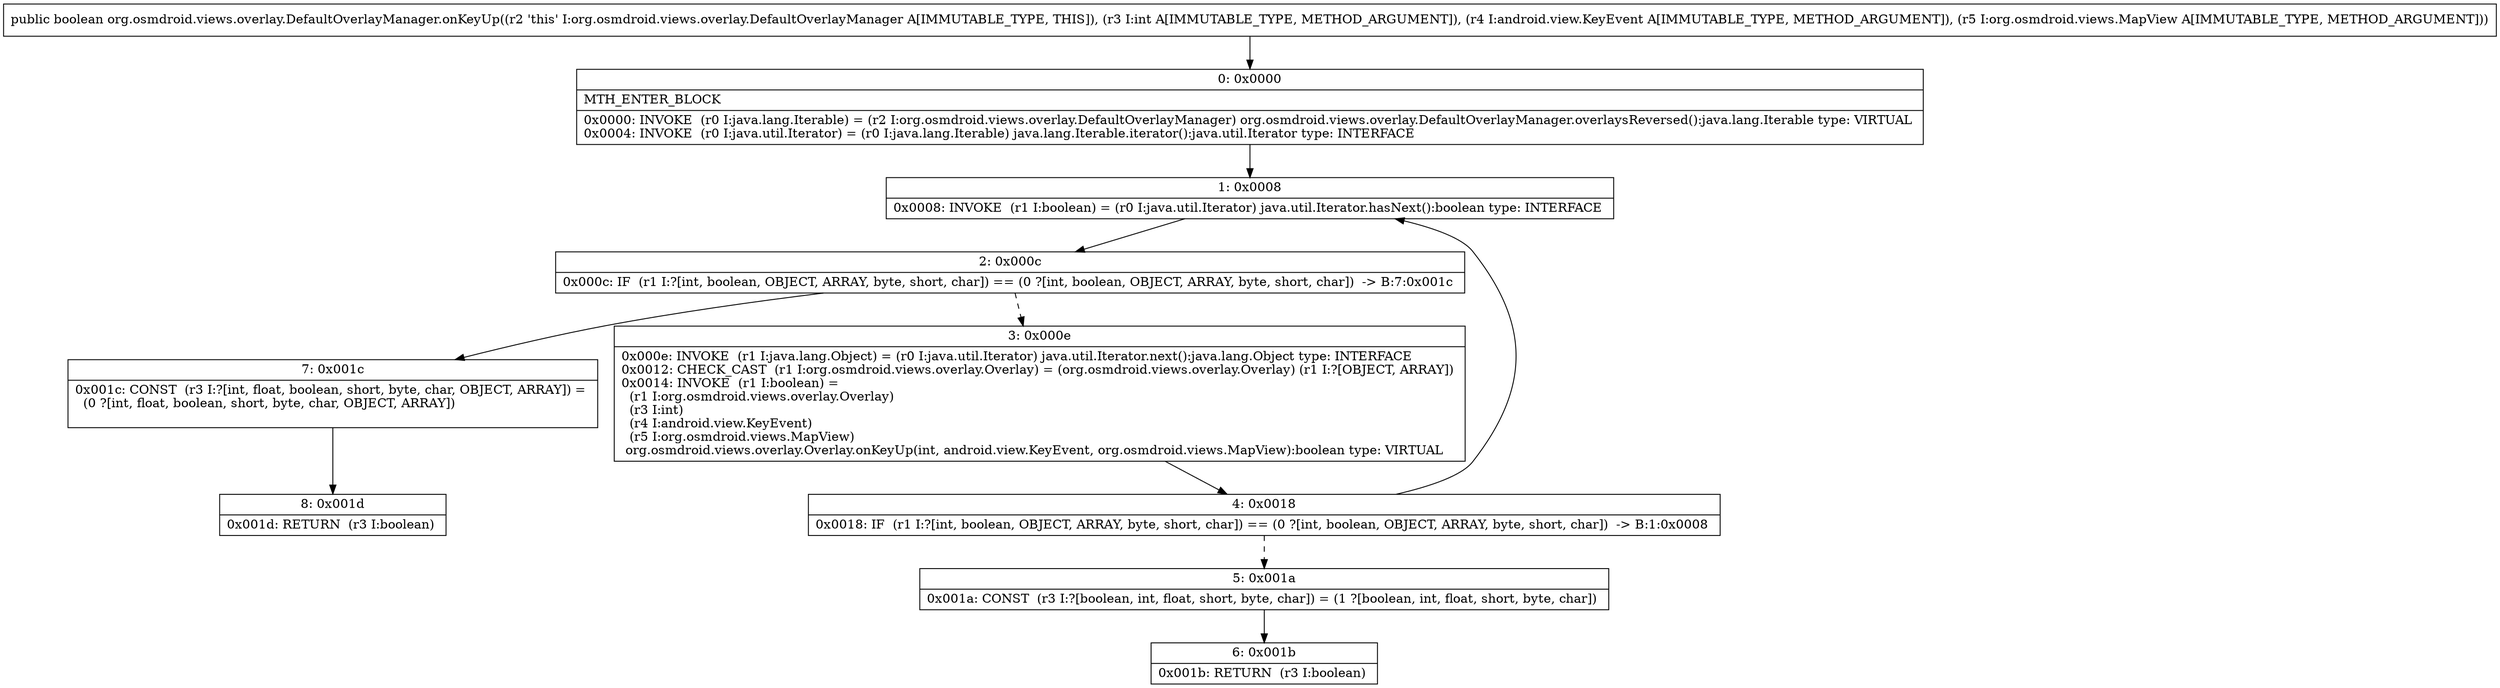 digraph "CFG fororg.osmdroid.views.overlay.DefaultOverlayManager.onKeyUp(ILandroid\/view\/KeyEvent;Lorg\/osmdroid\/views\/MapView;)Z" {
Node_0 [shape=record,label="{0\:\ 0x0000|MTH_ENTER_BLOCK\l|0x0000: INVOKE  (r0 I:java.lang.Iterable) = (r2 I:org.osmdroid.views.overlay.DefaultOverlayManager) org.osmdroid.views.overlay.DefaultOverlayManager.overlaysReversed():java.lang.Iterable type: VIRTUAL \l0x0004: INVOKE  (r0 I:java.util.Iterator) = (r0 I:java.lang.Iterable) java.lang.Iterable.iterator():java.util.Iterator type: INTERFACE \l}"];
Node_1 [shape=record,label="{1\:\ 0x0008|0x0008: INVOKE  (r1 I:boolean) = (r0 I:java.util.Iterator) java.util.Iterator.hasNext():boolean type: INTERFACE \l}"];
Node_2 [shape=record,label="{2\:\ 0x000c|0x000c: IF  (r1 I:?[int, boolean, OBJECT, ARRAY, byte, short, char]) == (0 ?[int, boolean, OBJECT, ARRAY, byte, short, char])  \-\> B:7:0x001c \l}"];
Node_3 [shape=record,label="{3\:\ 0x000e|0x000e: INVOKE  (r1 I:java.lang.Object) = (r0 I:java.util.Iterator) java.util.Iterator.next():java.lang.Object type: INTERFACE \l0x0012: CHECK_CAST  (r1 I:org.osmdroid.views.overlay.Overlay) = (org.osmdroid.views.overlay.Overlay) (r1 I:?[OBJECT, ARRAY]) \l0x0014: INVOKE  (r1 I:boolean) = \l  (r1 I:org.osmdroid.views.overlay.Overlay)\l  (r3 I:int)\l  (r4 I:android.view.KeyEvent)\l  (r5 I:org.osmdroid.views.MapView)\l org.osmdroid.views.overlay.Overlay.onKeyUp(int, android.view.KeyEvent, org.osmdroid.views.MapView):boolean type: VIRTUAL \l}"];
Node_4 [shape=record,label="{4\:\ 0x0018|0x0018: IF  (r1 I:?[int, boolean, OBJECT, ARRAY, byte, short, char]) == (0 ?[int, boolean, OBJECT, ARRAY, byte, short, char])  \-\> B:1:0x0008 \l}"];
Node_5 [shape=record,label="{5\:\ 0x001a|0x001a: CONST  (r3 I:?[boolean, int, float, short, byte, char]) = (1 ?[boolean, int, float, short, byte, char]) \l}"];
Node_6 [shape=record,label="{6\:\ 0x001b|0x001b: RETURN  (r3 I:boolean) \l}"];
Node_7 [shape=record,label="{7\:\ 0x001c|0x001c: CONST  (r3 I:?[int, float, boolean, short, byte, char, OBJECT, ARRAY]) = \l  (0 ?[int, float, boolean, short, byte, char, OBJECT, ARRAY])\l \l}"];
Node_8 [shape=record,label="{8\:\ 0x001d|0x001d: RETURN  (r3 I:boolean) \l}"];
MethodNode[shape=record,label="{public boolean org.osmdroid.views.overlay.DefaultOverlayManager.onKeyUp((r2 'this' I:org.osmdroid.views.overlay.DefaultOverlayManager A[IMMUTABLE_TYPE, THIS]), (r3 I:int A[IMMUTABLE_TYPE, METHOD_ARGUMENT]), (r4 I:android.view.KeyEvent A[IMMUTABLE_TYPE, METHOD_ARGUMENT]), (r5 I:org.osmdroid.views.MapView A[IMMUTABLE_TYPE, METHOD_ARGUMENT])) }"];
MethodNode -> Node_0;
Node_0 -> Node_1;
Node_1 -> Node_2;
Node_2 -> Node_3[style=dashed];
Node_2 -> Node_7;
Node_3 -> Node_4;
Node_4 -> Node_1;
Node_4 -> Node_5[style=dashed];
Node_5 -> Node_6;
Node_7 -> Node_8;
}

